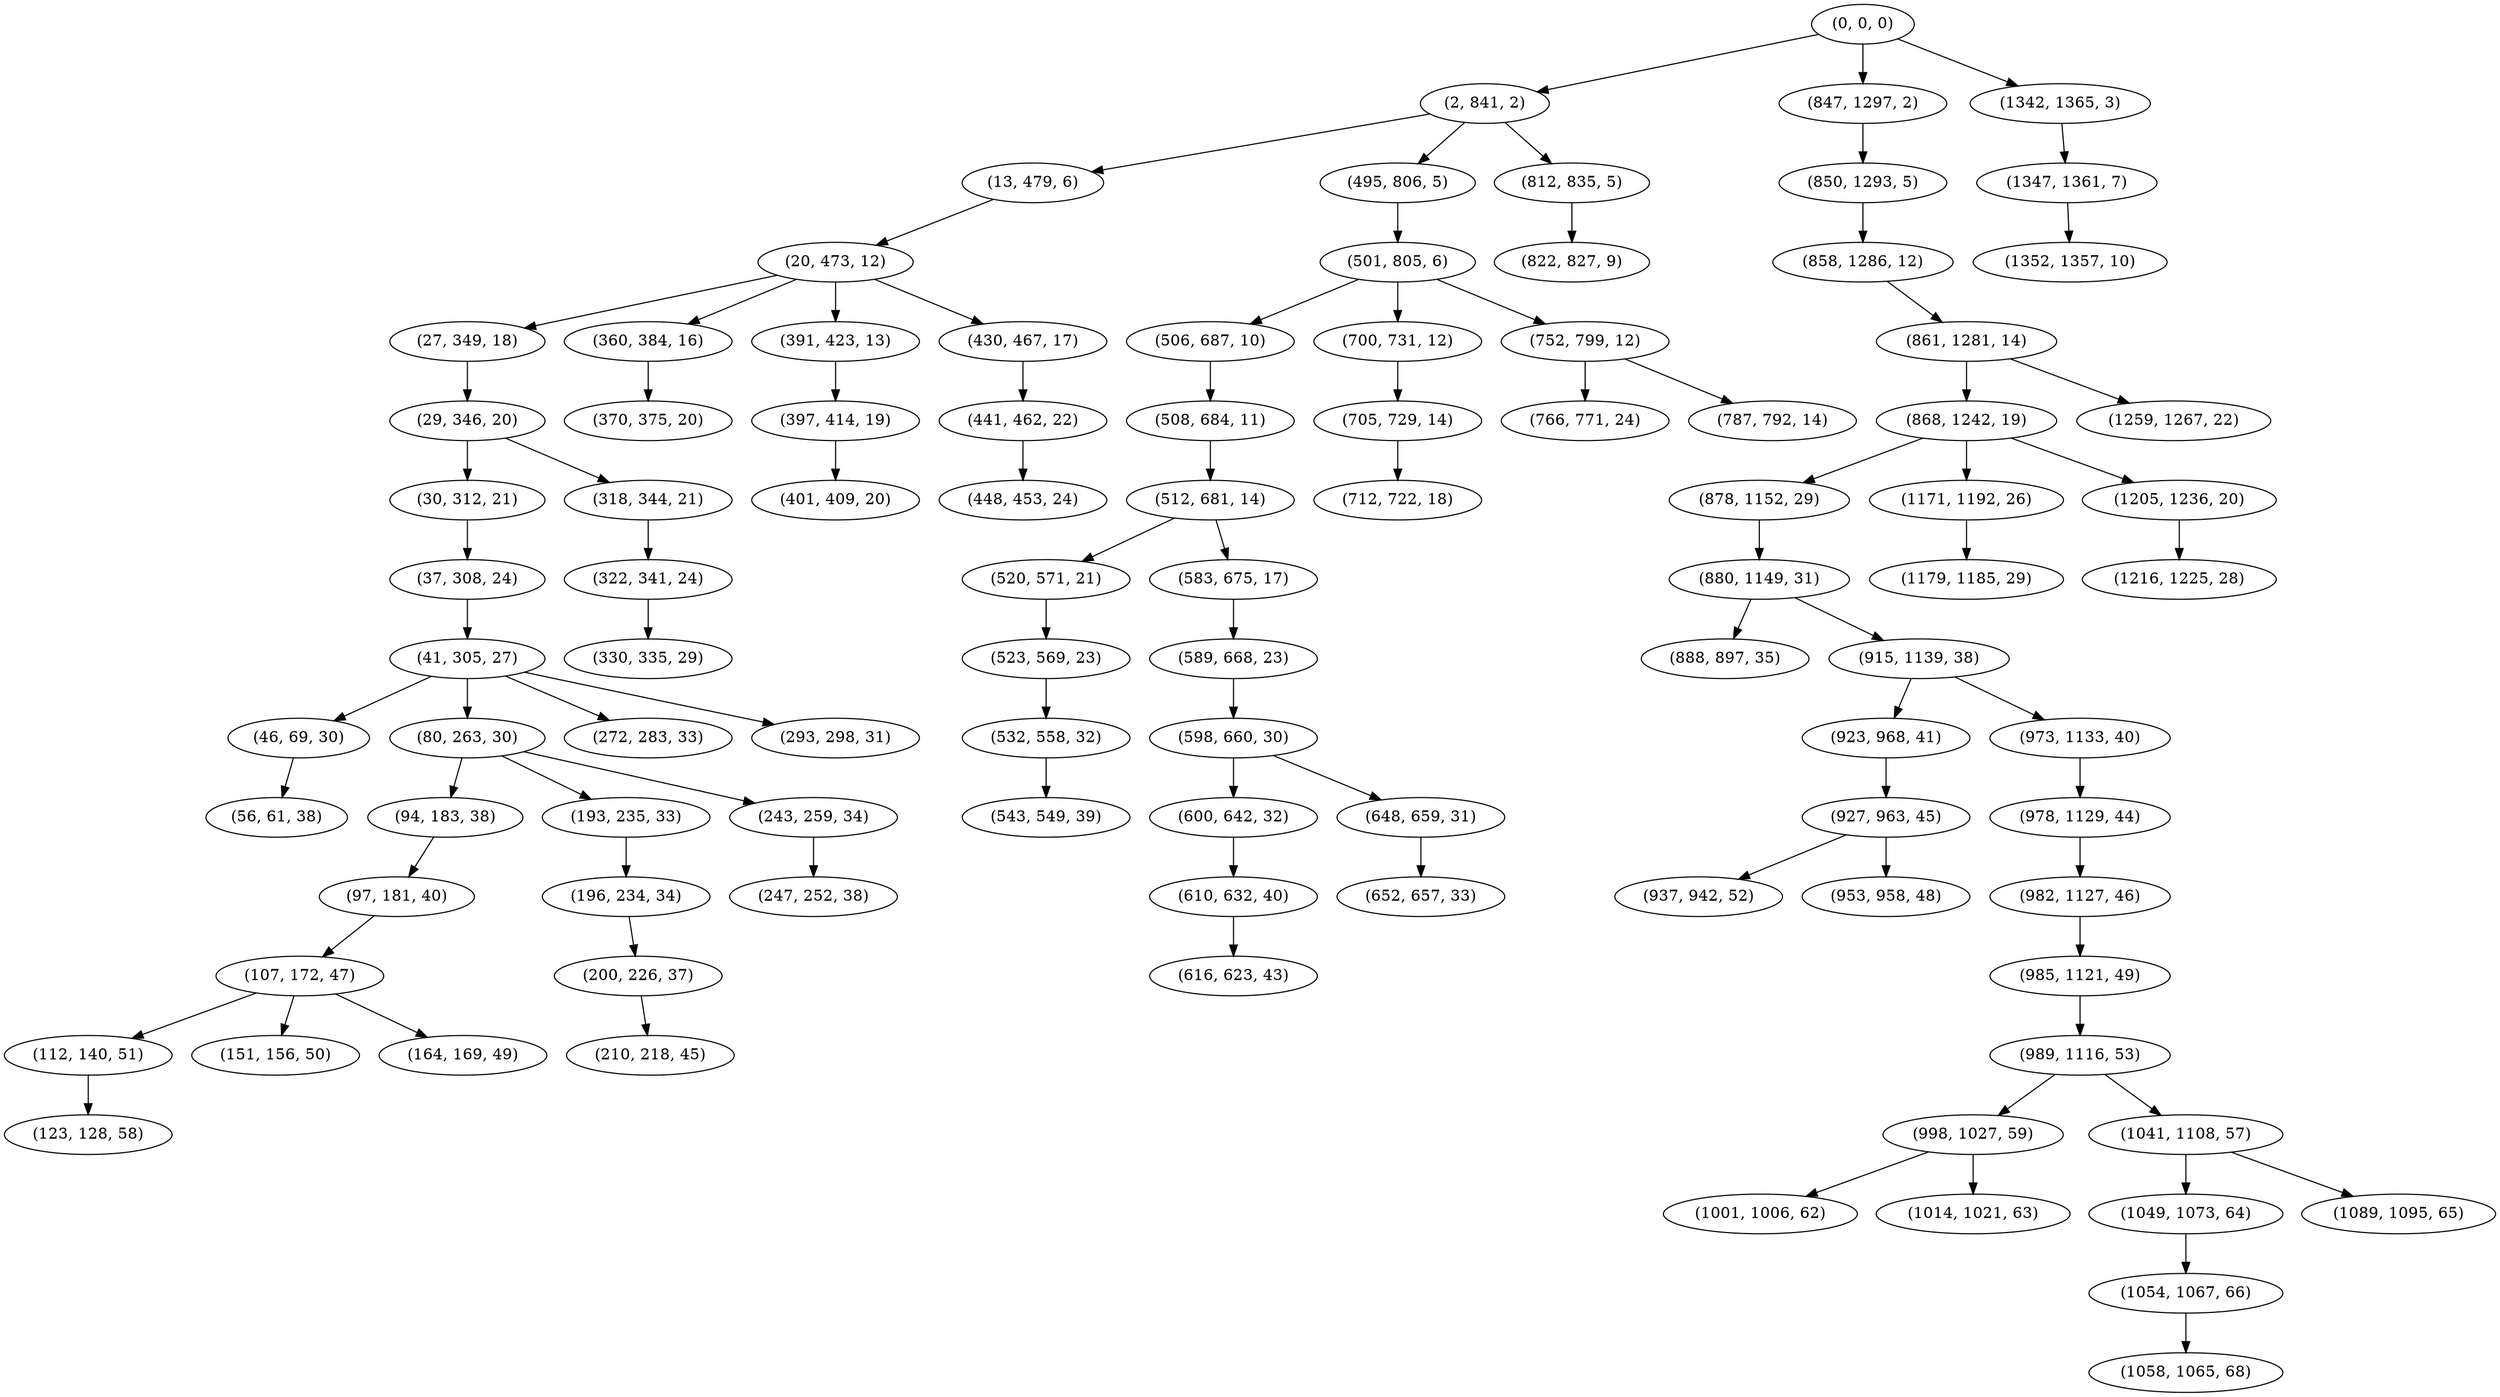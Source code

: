 digraph tree {
    "(0, 0, 0)";
    "(2, 841, 2)";
    "(13, 479, 6)";
    "(20, 473, 12)";
    "(27, 349, 18)";
    "(29, 346, 20)";
    "(30, 312, 21)";
    "(37, 308, 24)";
    "(41, 305, 27)";
    "(46, 69, 30)";
    "(56, 61, 38)";
    "(80, 263, 30)";
    "(94, 183, 38)";
    "(97, 181, 40)";
    "(107, 172, 47)";
    "(112, 140, 51)";
    "(123, 128, 58)";
    "(151, 156, 50)";
    "(164, 169, 49)";
    "(193, 235, 33)";
    "(196, 234, 34)";
    "(200, 226, 37)";
    "(210, 218, 45)";
    "(243, 259, 34)";
    "(247, 252, 38)";
    "(272, 283, 33)";
    "(293, 298, 31)";
    "(318, 344, 21)";
    "(322, 341, 24)";
    "(330, 335, 29)";
    "(360, 384, 16)";
    "(370, 375, 20)";
    "(391, 423, 13)";
    "(397, 414, 19)";
    "(401, 409, 20)";
    "(430, 467, 17)";
    "(441, 462, 22)";
    "(448, 453, 24)";
    "(495, 806, 5)";
    "(501, 805, 6)";
    "(506, 687, 10)";
    "(508, 684, 11)";
    "(512, 681, 14)";
    "(520, 571, 21)";
    "(523, 569, 23)";
    "(532, 558, 32)";
    "(543, 549, 39)";
    "(583, 675, 17)";
    "(589, 668, 23)";
    "(598, 660, 30)";
    "(600, 642, 32)";
    "(610, 632, 40)";
    "(616, 623, 43)";
    "(648, 659, 31)";
    "(652, 657, 33)";
    "(700, 731, 12)";
    "(705, 729, 14)";
    "(712, 722, 18)";
    "(752, 799, 12)";
    "(766, 771, 24)";
    "(787, 792, 14)";
    "(812, 835, 5)";
    "(822, 827, 9)";
    "(847, 1297, 2)";
    "(850, 1293, 5)";
    "(858, 1286, 12)";
    "(861, 1281, 14)";
    "(868, 1242, 19)";
    "(878, 1152, 29)";
    "(880, 1149, 31)";
    "(888, 897, 35)";
    "(915, 1139, 38)";
    "(923, 968, 41)";
    "(927, 963, 45)";
    "(937, 942, 52)";
    "(953, 958, 48)";
    "(973, 1133, 40)";
    "(978, 1129, 44)";
    "(982, 1127, 46)";
    "(985, 1121, 49)";
    "(989, 1116, 53)";
    "(998, 1027, 59)";
    "(1001, 1006, 62)";
    "(1014, 1021, 63)";
    "(1041, 1108, 57)";
    "(1049, 1073, 64)";
    "(1054, 1067, 66)";
    "(1058, 1065, 68)";
    "(1089, 1095, 65)";
    "(1171, 1192, 26)";
    "(1179, 1185, 29)";
    "(1205, 1236, 20)";
    "(1216, 1225, 28)";
    "(1259, 1267, 22)";
    "(1342, 1365, 3)";
    "(1347, 1361, 7)";
    "(1352, 1357, 10)";
    "(0, 0, 0)" -> "(2, 841, 2)";
    "(0, 0, 0)" -> "(847, 1297, 2)";
    "(0, 0, 0)" -> "(1342, 1365, 3)";
    "(2, 841, 2)" -> "(13, 479, 6)";
    "(2, 841, 2)" -> "(495, 806, 5)";
    "(2, 841, 2)" -> "(812, 835, 5)";
    "(13, 479, 6)" -> "(20, 473, 12)";
    "(20, 473, 12)" -> "(27, 349, 18)";
    "(20, 473, 12)" -> "(360, 384, 16)";
    "(20, 473, 12)" -> "(391, 423, 13)";
    "(20, 473, 12)" -> "(430, 467, 17)";
    "(27, 349, 18)" -> "(29, 346, 20)";
    "(29, 346, 20)" -> "(30, 312, 21)";
    "(29, 346, 20)" -> "(318, 344, 21)";
    "(30, 312, 21)" -> "(37, 308, 24)";
    "(37, 308, 24)" -> "(41, 305, 27)";
    "(41, 305, 27)" -> "(46, 69, 30)";
    "(41, 305, 27)" -> "(80, 263, 30)";
    "(41, 305, 27)" -> "(272, 283, 33)";
    "(41, 305, 27)" -> "(293, 298, 31)";
    "(46, 69, 30)" -> "(56, 61, 38)";
    "(80, 263, 30)" -> "(94, 183, 38)";
    "(80, 263, 30)" -> "(193, 235, 33)";
    "(80, 263, 30)" -> "(243, 259, 34)";
    "(94, 183, 38)" -> "(97, 181, 40)";
    "(97, 181, 40)" -> "(107, 172, 47)";
    "(107, 172, 47)" -> "(112, 140, 51)";
    "(107, 172, 47)" -> "(151, 156, 50)";
    "(107, 172, 47)" -> "(164, 169, 49)";
    "(112, 140, 51)" -> "(123, 128, 58)";
    "(193, 235, 33)" -> "(196, 234, 34)";
    "(196, 234, 34)" -> "(200, 226, 37)";
    "(200, 226, 37)" -> "(210, 218, 45)";
    "(243, 259, 34)" -> "(247, 252, 38)";
    "(318, 344, 21)" -> "(322, 341, 24)";
    "(322, 341, 24)" -> "(330, 335, 29)";
    "(360, 384, 16)" -> "(370, 375, 20)";
    "(391, 423, 13)" -> "(397, 414, 19)";
    "(397, 414, 19)" -> "(401, 409, 20)";
    "(430, 467, 17)" -> "(441, 462, 22)";
    "(441, 462, 22)" -> "(448, 453, 24)";
    "(495, 806, 5)" -> "(501, 805, 6)";
    "(501, 805, 6)" -> "(506, 687, 10)";
    "(501, 805, 6)" -> "(700, 731, 12)";
    "(501, 805, 6)" -> "(752, 799, 12)";
    "(506, 687, 10)" -> "(508, 684, 11)";
    "(508, 684, 11)" -> "(512, 681, 14)";
    "(512, 681, 14)" -> "(520, 571, 21)";
    "(512, 681, 14)" -> "(583, 675, 17)";
    "(520, 571, 21)" -> "(523, 569, 23)";
    "(523, 569, 23)" -> "(532, 558, 32)";
    "(532, 558, 32)" -> "(543, 549, 39)";
    "(583, 675, 17)" -> "(589, 668, 23)";
    "(589, 668, 23)" -> "(598, 660, 30)";
    "(598, 660, 30)" -> "(600, 642, 32)";
    "(598, 660, 30)" -> "(648, 659, 31)";
    "(600, 642, 32)" -> "(610, 632, 40)";
    "(610, 632, 40)" -> "(616, 623, 43)";
    "(648, 659, 31)" -> "(652, 657, 33)";
    "(700, 731, 12)" -> "(705, 729, 14)";
    "(705, 729, 14)" -> "(712, 722, 18)";
    "(752, 799, 12)" -> "(766, 771, 24)";
    "(752, 799, 12)" -> "(787, 792, 14)";
    "(812, 835, 5)" -> "(822, 827, 9)";
    "(847, 1297, 2)" -> "(850, 1293, 5)";
    "(850, 1293, 5)" -> "(858, 1286, 12)";
    "(858, 1286, 12)" -> "(861, 1281, 14)";
    "(861, 1281, 14)" -> "(868, 1242, 19)";
    "(861, 1281, 14)" -> "(1259, 1267, 22)";
    "(868, 1242, 19)" -> "(878, 1152, 29)";
    "(868, 1242, 19)" -> "(1171, 1192, 26)";
    "(868, 1242, 19)" -> "(1205, 1236, 20)";
    "(878, 1152, 29)" -> "(880, 1149, 31)";
    "(880, 1149, 31)" -> "(888, 897, 35)";
    "(880, 1149, 31)" -> "(915, 1139, 38)";
    "(915, 1139, 38)" -> "(923, 968, 41)";
    "(915, 1139, 38)" -> "(973, 1133, 40)";
    "(923, 968, 41)" -> "(927, 963, 45)";
    "(927, 963, 45)" -> "(937, 942, 52)";
    "(927, 963, 45)" -> "(953, 958, 48)";
    "(973, 1133, 40)" -> "(978, 1129, 44)";
    "(978, 1129, 44)" -> "(982, 1127, 46)";
    "(982, 1127, 46)" -> "(985, 1121, 49)";
    "(985, 1121, 49)" -> "(989, 1116, 53)";
    "(989, 1116, 53)" -> "(998, 1027, 59)";
    "(989, 1116, 53)" -> "(1041, 1108, 57)";
    "(998, 1027, 59)" -> "(1001, 1006, 62)";
    "(998, 1027, 59)" -> "(1014, 1021, 63)";
    "(1041, 1108, 57)" -> "(1049, 1073, 64)";
    "(1041, 1108, 57)" -> "(1089, 1095, 65)";
    "(1049, 1073, 64)" -> "(1054, 1067, 66)";
    "(1054, 1067, 66)" -> "(1058, 1065, 68)";
    "(1171, 1192, 26)" -> "(1179, 1185, 29)";
    "(1205, 1236, 20)" -> "(1216, 1225, 28)";
    "(1342, 1365, 3)" -> "(1347, 1361, 7)";
    "(1347, 1361, 7)" -> "(1352, 1357, 10)";
}
